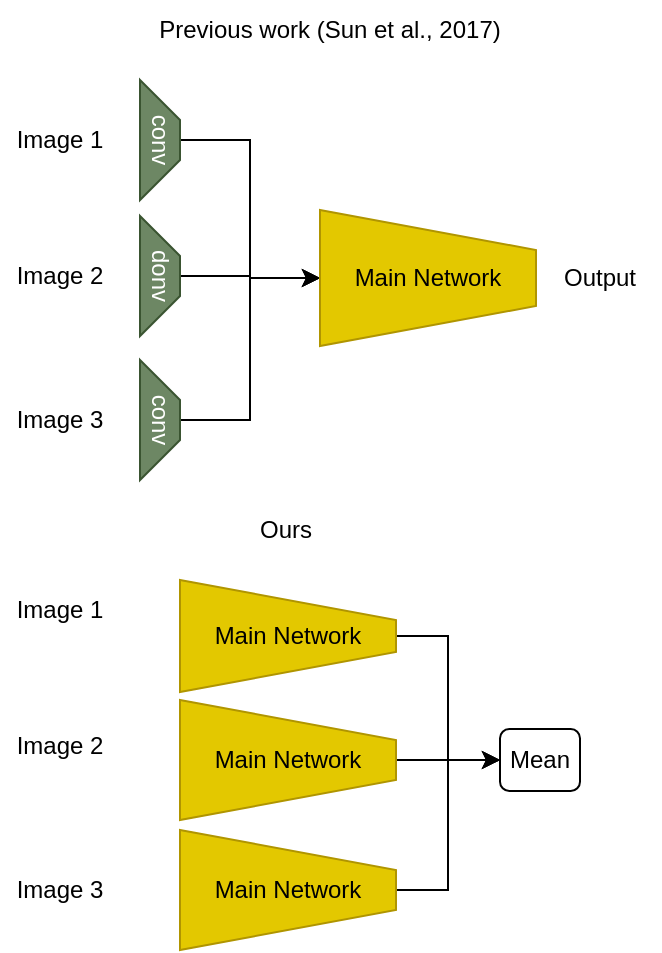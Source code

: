 <mxfile version="24.3.0" type="github">
  <diagram name="Page-1" id="ZklzrCmMmDZIbO0OwNck">
    <mxGraphModel dx="1238" dy="732" grid="1" gridSize="10" guides="1" tooltips="1" connect="1" arrows="1" fold="1" page="1" pageScale="1" pageWidth="850" pageHeight="1100" math="0" shadow="0">
      <root>
        <mxCell id="0" />
        <mxCell id="1" parent="0" />
        <mxCell id="S9JoW31tpwUfReYzUPDB-14" style="edgeStyle=orthogonalEdgeStyle;rounded=0;orthogonalLoop=1;jettySize=auto;html=1;entryX=0.5;entryY=1;entryDx=0;entryDy=0;" edge="1" parent="1" source="S9JoW31tpwUfReYzUPDB-1" target="S9JoW31tpwUfReYzUPDB-10">
          <mxGeometry relative="1" as="geometry" />
        </mxCell>
        <mxCell id="S9JoW31tpwUfReYzUPDB-1" value="conv" style="shape=trapezoid;perimeter=trapezoidPerimeter;whiteSpace=wrap;html=1;fixedSize=1;rotation=90;fillColor=#6d8764;fontColor=#ffffff;strokeColor=#3A5431;" vertex="1" parent="1">
          <mxGeometry x="190" y="200" width="60" height="20" as="geometry" />
        </mxCell>
        <mxCell id="S9JoW31tpwUfReYzUPDB-16" style="edgeStyle=orthogonalEdgeStyle;rounded=0;orthogonalLoop=1;jettySize=auto;html=1;entryX=0.5;entryY=1;entryDx=0;entryDy=0;" edge="1" parent="1" source="S9JoW31tpwUfReYzUPDB-3" target="S9JoW31tpwUfReYzUPDB-10">
          <mxGeometry relative="1" as="geometry" />
        </mxCell>
        <mxCell id="S9JoW31tpwUfReYzUPDB-3" value="donv" style="shape=trapezoid;perimeter=trapezoidPerimeter;whiteSpace=wrap;html=1;fixedSize=1;rotation=90;fillColor=#6d8764;fontColor=#ffffff;strokeColor=#3A5431;" vertex="1" parent="1">
          <mxGeometry x="190" y="268" width="60" height="20" as="geometry" />
        </mxCell>
        <mxCell id="S9JoW31tpwUfReYzUPDB-18" style="edgeStyle=orthogonalEdgeStyle;rounded=0;orthogonalLoop=1;jettySize=auto;html=1;entryX=0.5;entryY=1;entryDx=0;entryDy=0;" edge="1" parent="1" source="S9JoW31tpwUfReYzUPDB-4" target="S9JoW31tpwUfReYzUPDB-10">
          <mxGeometry relative="1" as="geometry" />
        </mxCell>
        <mxCell id="S9JoW31tpwUfReYzUPDB-4" value="conv" style="shape=trapezoid;perimeter=trapezoidPerimeter;whiteSpace=wrap;html=1;fixedSize=1;rotation=90;fillColor=#6d8764;fontColor=#ffffff;strokeColor=#3A5431;" vertex="1" parent="1">
          <mxGeometry x="190" y="340" width="60" height="20" as="geometry" />
        </mxCell>
        <mxCell id="S9JoW31tpwUfReYzUPDB-5" value="Image 1" style="text;html=1;align=center;verticalAlign=middle;whiteSpace=wrap;rounded=0;" vertex="1" parent="1">
          <mxGeometry x="140" y="195" width="60" height="30" as="geometry" />
        </mxCell>
        <mxCell id="S9JoW31tpwUfReYzUPDB-6" value="Image 2" style="text;html=1;align=center;verticalAlign=middle;whiteSpace=wrap;rounded=0;" vertex="1" parent="1">
          <mxGeometry x="140" y="263" width="60" height="30" as="geometry" />
        </mxCell>
        <mxCell id="S9JoW31tpwUfReYzUPDB-8" value="Image 3" style="text;html=1;align=center;verticalAlign=middle;whiteSpace=wrap;rounded=0;" vertex="1" parent="1">
          <mxGeometry x="140" y="335" width="60" height="30" as="geometry" />
        </mxCell>
        <mxCell id="S9JoW31tpwUfReYzUPDB-10" value="Main Network" style="shape=trapezoid;perimeter=trapezoidPerimeter;whiteSpace=wrap;html=1;fixedSize=1;rotation=90;horizontal=0;fillColor=#e3c800;fontColor=#000000;strokeColor=#B09500;" vertex="1" parent="1">
          <mxGeometry x="320" y="225" width="68" height="108" as="geometry" />
        </mxCell>
        <mxCell id="S9JoW31tpwUfReYzUPDB-20" value="Output" style="text;html=1;align=center;verticalAlign=middle;whiteSpace=wrap;rounded=0;" vertex="1" parent="1">
          <mxGeometry x="410" y="264" width="60" height="30" as="geometry" />
        </mxCell>
        <mxCell id="S9JoW31tpwUfReYzUPDB-21" value="Ours" style="text;html=1;align=center;verticalAlign=middle;whiteSpace=wrap;rounded=0;" vertex="1" parent="1">
          <mxGeometry x="178" y="390" width="210" height="30" as="geometry" />
        </mxCell>
        <mxCell id="S9JoW31tpwUfReYzUPDB-22" value="Previous work (Sun et al., 2017)" style="text;html=1;align=center;verticalAlign=middle;whiteSpace=wrap;rounded=0;" vertex="1" parent="1">
          <mxGeometry x="200" y="140" width="210" height="30" as="geometry" />
        </mxCell>
        <mxCell id="S9JoW31tpwUfReYzUPDB-34" style="edgeStyle=orthogonalEdgeStyle;rounded=0;orthogonalLoop=1;jettySize=auto;html=1;entryX=0;entryY=0.5;entryDx=0;entryDy=0;" edge="1" parent="1" source="S9JoW31tpwUfReYzUPDB-23" target="S9JoW31tpwUfReYzUPDB-30">
          <mxGeometry relative="1" as="geometry" />
        </mxCell>
        <mxCell id="S9JoW31tpwUfReYzUPDB-23" value="Main Network" style="shape=trapezoid;perimeter=trapezoidPerimeter;whiteSpace=wrap;html=1;fixedSize=1;rotation=90;horizontal=0;fillColor=#e3c800;fontColor=#000000;strokeColor=#B09500;" vertex="1" parent="1">
          <mxGeometry x="254" y="531" width="60" height="108" as="geometry" />
        </mxCell>
        <mxCell id="S9JoW31tpwUfReYzUPDB-25" value="Image 1" style="text;html=1;align=center;verticalAlign=middle;whiteSpace=wrap;rounded=0;" vertex="1" parent="1">
          <mxGeometry x="140" y="430" width="60" height="30" as="geometry" />
        </mxCell>
        <mxCell id="S9JoW31tpwUfReYzUPDB-26" value="Image 2" style="text;html=1;align=center;verticalAlign=middle;whiteSpace=wrap;rounded=0;" vertex="1" parent="1">
          <mxGeometry x="140" y="498" width="60" height="30" as="geometry" />
        </mxCell>
        <mxCell id="S9JoW31tpwUfReYzUPDB-27" value="Image 3" style="text;html=1;align=center;verticalAlign=middle;whiteSpace=wrap;rounded=0;" vertex="1" parent="1">
          <mxGeometry x="140" y="570" width="60" height="30" as="geometry" />
        </mxCell>
        <mxCell id="S9JoW31tpwUfReYzUPDB-33" style="edgeStyle=orthogonalEdgeStyle;rounded=0;orthogonalLoop=1;jettySize=auto;html=1;entryX=0;entryY=0.5;entryDx=0;entryDy=0;" edge="1" parent="1" source="S9JoW31tpwUfReYzUPDB-28" target="S9JoW31tpwUfReYzUPDB-30">
          <mxGeometry relative="1" as="geometry" />
        </mxCell>
        <mxCell id="S9JoW31tpwUfReYzUPDB-28" value="Main Network" style="shape=trapezoid;perimeter=trapezoidPerimeter;whiteSpace=wrap;html=1;fixedSize=1;rotation=90;horizontal=0;fillColor=#e3c800;fontColor=#000000;strokeColor=#B09500;" vertex="1" parent="1">
          <mxGeometry x="254" y="466" width="60" height="108" as="geometry" />
        </mxCell>
        <mxCell id="S9JoW31tpwUfReYzUPDB-31" style="edgeStyle=orthogonalEdgeStyle;rounded=0;orthogonalLoop=1;jettySize=auto;html=1;entryX=0;entryY=0.5;entryDx=0;entryDy=0;" edge="1" parent="1" source="S9JoW31tpwUfReYzUPDB-29" target="S9JoW31tpwUfReYzUPDB-30">
          <mxGeometry relative="1" as="geometry" />
        </mxCell>
        <mxCell id="S9JoW31tpwUfReYzUPDB-29" value="Main Network" style="shape=trapezoid;perimeter=trapezoidPerimeter;whiteSpace=wrap;html=1;fixedSize=1;rotation=90;horizontal=0;fillColor=#e3c800;fontColor=#000000;strokeColor=#B09500;" vertex="1" parent="1">
          <mxGeometry x="256" y="404" width="56" height="108" as="geometry" />
        </mxCell>
        <mxCell id="S9JoW31tpwUfReYzUPDB-30" value="Mean" style="rounded=1;whiteSpace=wrap;html=1;" vertex="1" parent="1">
          <mxGeometry x="390" y="504.5" width="40" height="31" as="geometry" />
        </mxCell>
      </root>
    </mxGraphModel>
  </diagram>
</mxfile>
